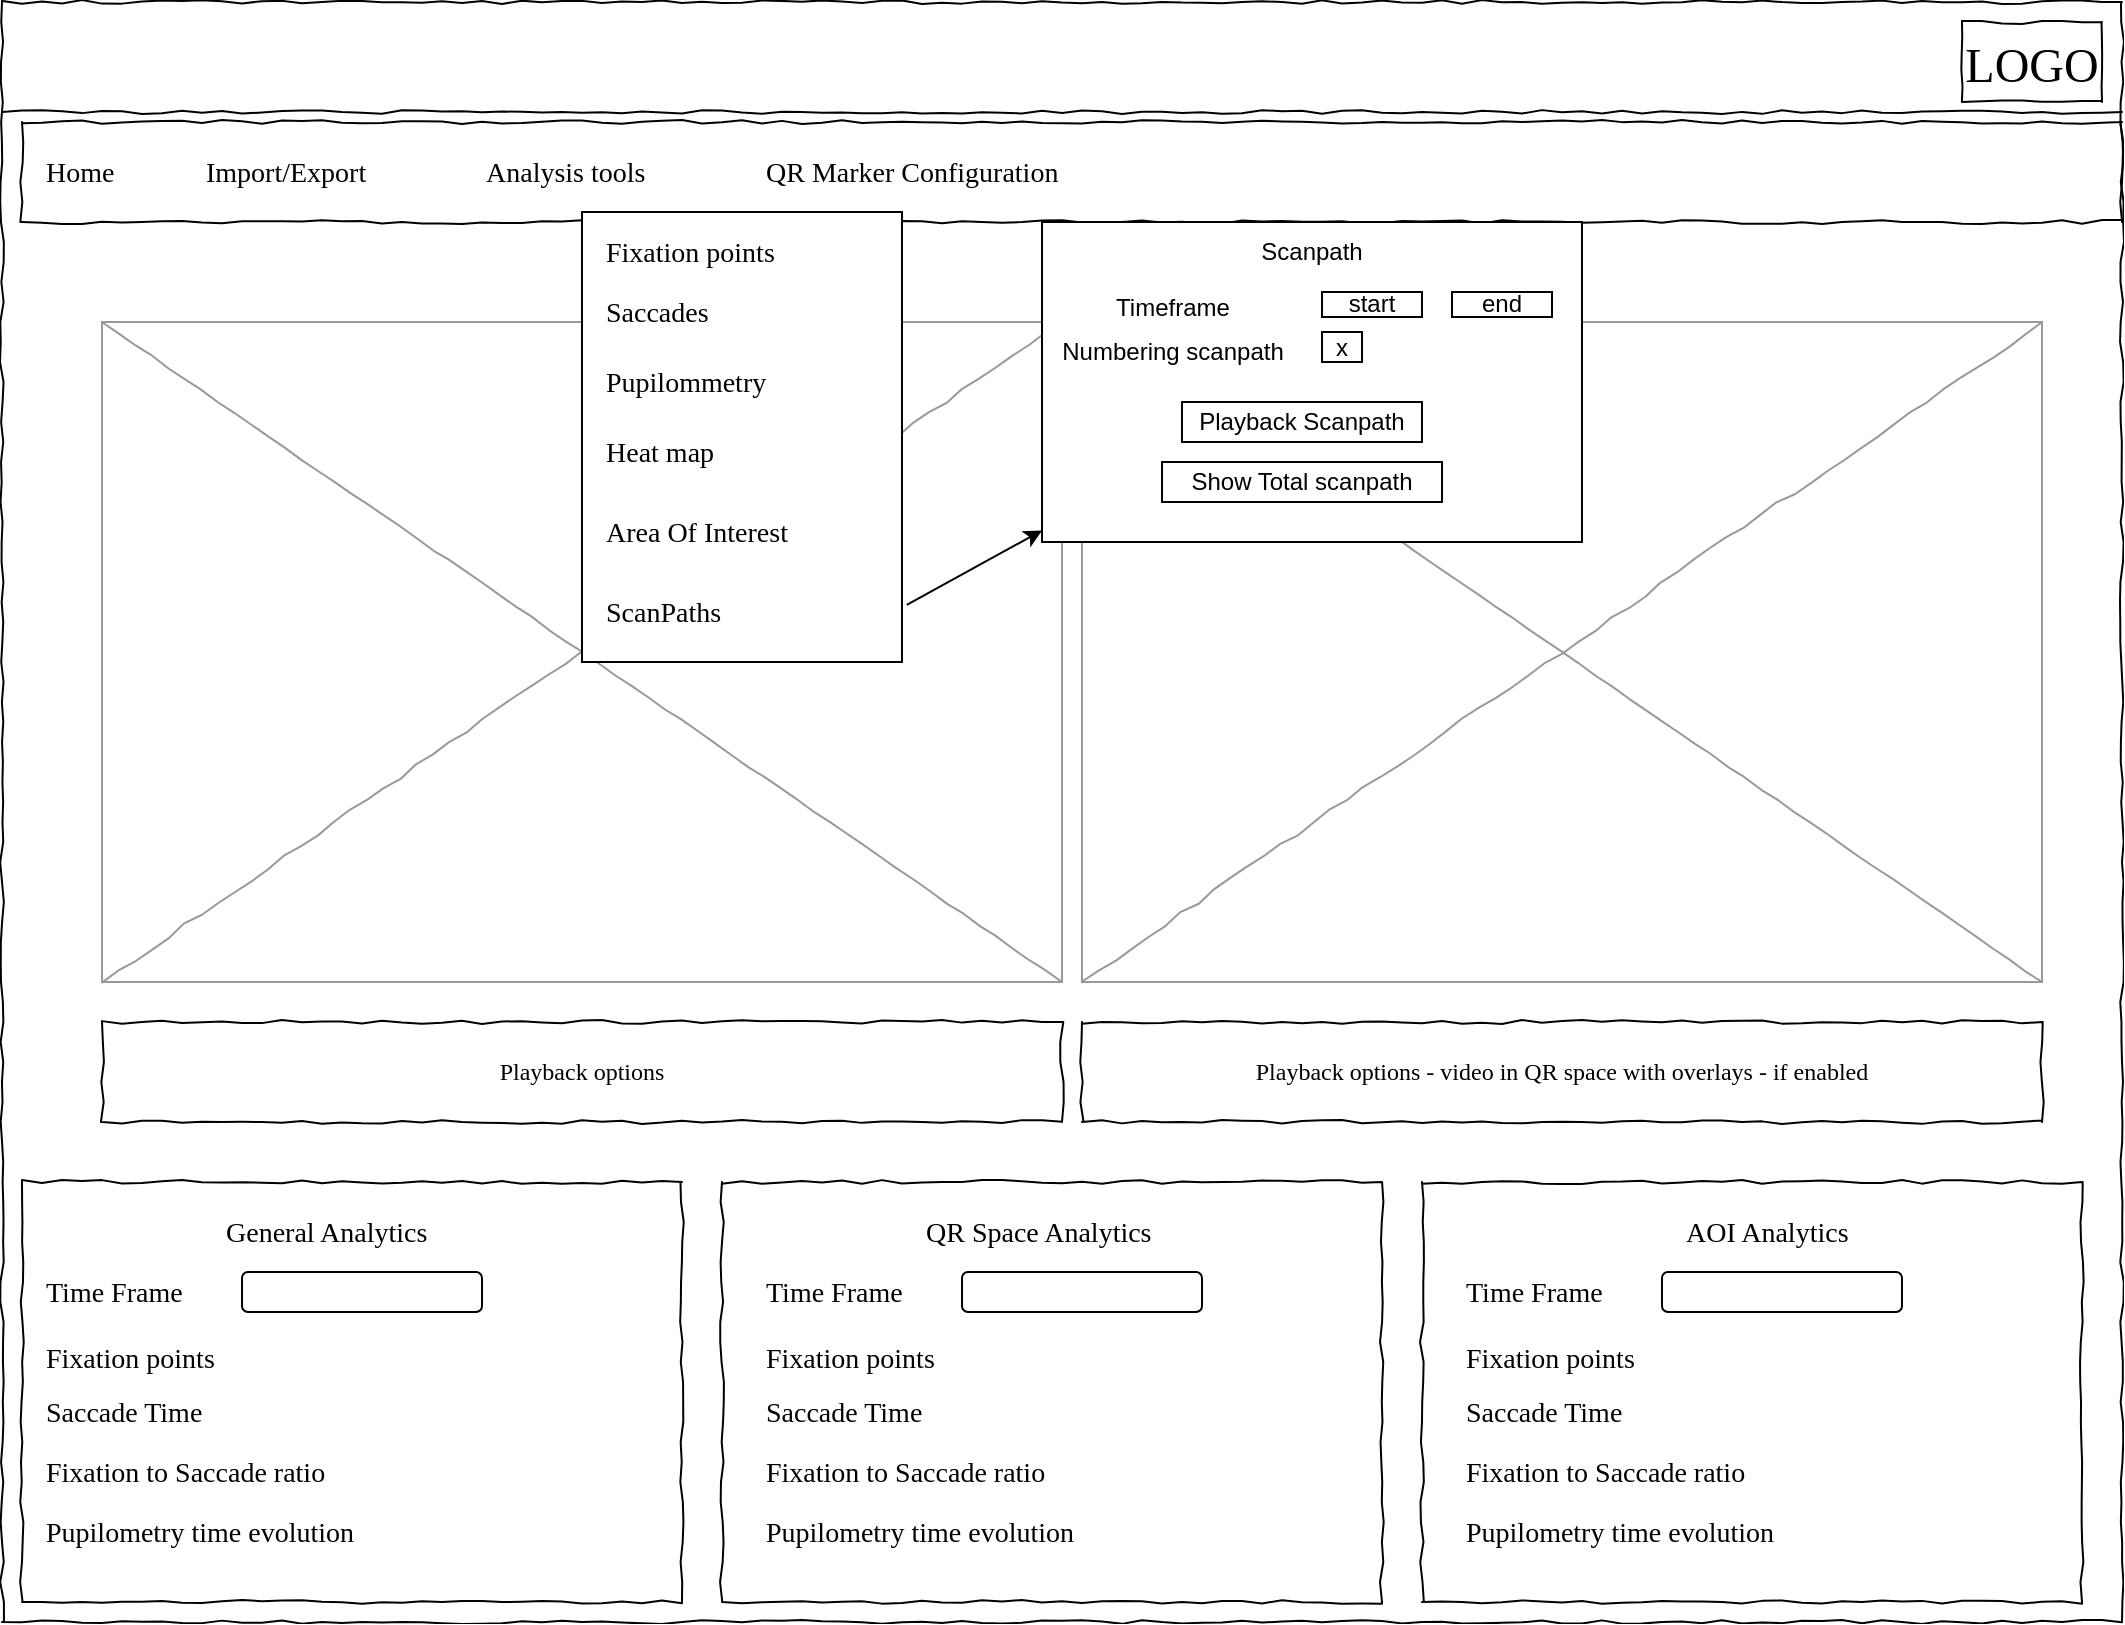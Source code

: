 <mxfile version="21.2.1" type="device">
  <diagram name="Page-1" id="03018318-947c-dd8e-b7a3-06fadd420f32">
    <mxGraphModel dx="691" dy="401" grid="1" gridSize="10" guides="1" tooltips="1" connect="1" arrows="1" fold="1" page="1" pageScale="1" pageWidth="1100" pageHeight="850" background="#ffffff" math="0" shadow="0">
      <root>
        <mxCell id="0" />
        <mxCell id="1" parent="0" />
        <mxCell id="677b7b8949515195-1" value="" style="whiteSpace=wrap;html=1;rounded=0;shadow=0;labelBackgroundColor=none;strokeColor=#000000;strokeWidth=1;fillColor=none;fontFamily=Verdana;fontSize=12;fontColor=#000000;align=center;comic=1;" parent="1" vertex="1">
          <mxGeometry x="20" y="20" width="1060" height="810" as="geometry" />
        </mxCell>
        <mxCell id="677b7b8949515195-2" value="&lt;font style=&quot;font-size: 24px;&quot;&gt;LOGO&lt;/font&gt;" style="whiteSpace=wrap;html=1;rounded=0;shadow=0;labelBackgroundColor=none;strokeWidth=1;fontFamily=Verdana;fontSize=28;align=center;comic=1;" parent="1" vertex="1">
          <mxGeometry x="1000" y="30" width="70" height="40" as="geometry" />
        </mxCell>
        <mxCell id="677b7b8949515195-8" value="" style="whiteSpace=wrap;html=1;rounded=0;shadow=0;labelBackgroundColor=none;strokeWidth=1;fillColor=none;fontFamily=Verdana;fontSize=12;align=center;comic=1;" parent="1" vertex="1">
          <mxGeometry x="30" y="610" width="330" height="210" as="geometry" />
        </mxCell>
        <mxCell id="677b7b8949515195-9" value="" style="line;strokeWidth=1;html=1;rounded=0;shadow=0;labelBackgroundColor=none;fillColor=none;fontFamily=Verdana;fontSize=14;fontColor=#000000;align=center;comic=1;" parent="1" vertex="1">
          <mxGeometry x="20" y="70" width="1060" height="10" as="geometry" />
        </mxCell>
        <mxCell id="677b7b8949515195-10" value="" style="whiteSpace=wrap;html=1;rounded=0;shadow=0;labelBackgroundColor=none;strokeWidth=1;fillColor=none;fontFamily=Verdana;fontSize=12;align=center;comic=1;" parent="1" vertex="1">
          <mxGeometry x="30" y="80" width="1050" height="50" as="geometry" />
        </mxCell>
        <mxCell id="677b7b8949515195-11" value="Home" style="text;html=1;points=[];align=left;verticalAlign=top;spacingTop=-4;fontSize=14;fontFamily=Verdana" parent="1" vertex="1">
          <mxGeometry x="40" y="95" width="60" height="15" as="geometry" />
        </mxCell>
        <mxCell id="677b7b8949515195-12" value="Import/Export" style="text;html=1;points=[];align=left;verticalAlign=top;spacingTop=-4;fontSize=14;fontFamily=Verdana" parent="1" vertex="1">
          <mxGeometry x="120" y="95" width="60" height="20" as="geometry" />
        </mxCell>
        <mxCell id="677b7b8949515195-13" value="Analysis tools" style="text;html=1;points=[];align=left;verticalAlign=top;spacingTop=-4;fontSize=14;fontFamily=Verdana" parent="1" vertex="1">
          <mxGeometry x="260" y="95" width="60" height="20" as="geometry" />
        </mxCell>
        <mxCell id="677b7b8949515195-14" value="QR Marker Configuration&amp;nbsp;" style="text;html=1;points=[];align=left;verticalAlign=top;spacingTop=-4;fontSize=14;fontFamily=Verdana" parent="1" vertex="1">
          <mxGeometry x="400" y="95" width="60" height="20" as="geometry" />
        </mxCell>
        <mxCell id="677b7b8949515195-16" value="" style="verticalLabelPosition=bottom;shadow=0;dashed=0;align=center;html=1;verticalAlign=top;strokeWidth=1;shape=mxgraph.mockup.graphics.simpleIcon;strokeColor=#999999;rounded=0;labelBackgroundColor=none;fontFamily=Verdana;fontSize=14;fontColor=#000000;comic=1;" parent="1" vertex="1">
          <mxGeometry x="70" y="180" width="480" height="330" as="geometry" />
        </mxCell>
        <mxCell id="qwBX4drv_svDkVCXMGxv-3" value="Playback options" style="whiteSpace=wrap;html=1;rounded=0;shadow=0;labelBackgroundColor=none;strokeWidth=1;fillColor=none;fontFamily=Verdana;fontSize=12;align=center;comic=1;" parent="1" vertex="1">
          <mxGeometry x="70" y="530" width="480" height="50" as="geometry" />
        </mxCell>
        <mxCell id="qwBX4drv_svDkVCXMGxv-4" value="General Analytics&amp;nbsp;" style="text;html=1;points=[];align=left;verticalAlign=top;spacingTop=-4;fontSize=14;fontFamily=Verdana" parent="1" vertex="1">
          <mxGeometry x="130" y="625" width="60" height="15" as="geometry" />
        </mxCell>
        <mxCell id="qwBX4drv_svDkVCXMGxv-5" value="Time Frame&amp;nbsp;" style="text;html=1;points=[];align=left;verticalAlign=top;spacingTop=-4;fontSize=14;fontFamily=Verdana" parent="1" vertex="1">
          <mxGeometry x="40" y="655" width="60" height="15" as="geometry" />
        </mxCell>
        <mxCell id="qwBX4drv_svDkVCXMGxv-7" value="Fixation points&amp;nbsp;" style="text;html=1;points=[];align=left;verticalAlign=top;spacingTop=-4;fontSize=14;fontFamily=Verdana" parent="1" vertex="1">
          <mxGeometry x="40" y="687.5" width="60" height="15" as="geometry" />
        </mxCell>
        <mxCell id="qwBX4drv_svDkVCXMGxv-8" value="Saccade Time" style="text;html=1;points=[];align=left;verticalAlign=top;spacingTop=-4;fontSize=14;fontFamily=Verdana" parent="1" vertex="1">
          <mxGeometry x="40" y="715" width="60" height="15" as="geometry" />
        </mxCell>
        <mxCell id="qwBX4drv_svDkVCXMGxv-9" value="Fixation to Saccade ratio" style="text;html=1;points=[];align=left;verticalAlign=top;spacingTop=-4;fontSize=14;fontFamily=Verdana" parent="1" vertex="1">
          <mxGeometry x="40" y="745" width="60" height="15" as="geometry" />
        </mxCell>
        <mxCell id="qwBX4drv_svDkVCXMGxv-10" value="" style="rounded=1;whiteSpace=wrap;html=1;" parent="1" vertex="1">
          <mxGeometry x="140" y="655" width="120" height="20" as="geometry" />
        </mxCell>
        <mxCell id="qwBX4drv_svDkVCXMGxv-11" value="" style="whiteSpace=wrap;html=1;rounded=0;shadow=0;labelBackgroundColor=none;strokeWidth=1;fillColor=none;fontFamily=Verdana;fontSize=12;align=center;comic=1;" parent="1" vertex="1">
          <mxGeometry x="380" y="610" width="330" height="210" as="geometry" />
        </mxCell>
        <mxCell id="qwBX4drv_svDkVCXMGxv-19" value="QR Space Analytics" style="text;html=1;points=[];align=left;verticalAlign=top;spacingTop=-4;fontSize=14;fontFamily=Verdana" parent="1" vertex="1">
          <mxGeometry x="480" y="625" width="60" height="15" as="geometry" />
        </mxCell>
        <mxCell id="qwBX4drv_svDkVCXMGxv-20" value="Time Frame&amp;nbsp;" style="text;html=1;points=[];align=left;verticalAlign=top;spacingTop=-4;fontSize=14;fontFamily=Verdana" parent="1" vertex="1">
          <mxGeometry x="400" y="655" width="60" height="15" as="geometry" />
        </mxCell>
        <mxCell id="qwBX4drv_svDkVCXMGxv-21" value="Fixation points&amp;nbsp;" style="text;html=1;points=[];align=left;verticalAlign=top;spacingTop=-4;fontSize=14;fontFamily=Verdana" parent="1" vertex="1">
          <mxGeometry x="400" y="687.5" width="60" height="15" as="geometry" />
        </mxCell>
        <mxCell id="qwBX4drv_svDkVCXMGxv-22" value="Saccade Time" style="text;html=1;points=[];align=left;verticalAlign=top;spacingTop=-4;fontSize=14;fontFamily=Verdana" parent="1" vertex="1">
          <mxGeometry x="400" y="715" width="60" height="15" as="geometry" />
        </mxCell>
        <mxCell id="qwBX4drv_svDkVCXMGxv-23" value="Fixation to Saccade ratio" style="text;html=1;points=[];align=left;verticalAlign=top;spacingTop=-4;fontSize=14;fontFamily=Verdana" parent="1" vertex="1">
          <mxGeometry x="400" y="745" width="60" height="15" as="geometry" />
        </mxCell>
        <mxCell id="qwBX4drv_svDkVCXMGxv-24" value="" style="rounded=1;whiteSpace=wrap;html=1;" parent="1" vertex="1">
          <mxGeometry x="500" y="655" width="120" height="20" as="geometry" />
        </mxCell>
        <mxCell id="qwBX4drv_svDkVCXMGxv-25" value="" style="whiteSpace=wrap;html=1;rounded=0;shadow=0;labelBackgroundColor=none;strokeWidth=1;fillColor=none;fontFamily=Verdana;fontSize=12;align=center;comic=1;" parent="1" vertex="1">
          <mxGeometry x="730" y="610" width="330" height="210" as="geometry" />
        </mxCell>
        <mxCell id="qwBX4drv_svDkVCXMGxv-26" value="AOI Analytics" style="text;html=1;points=[];align=left;verticalAlign=top;spacingTop=-4;fontSize=14;fontFamily=Verdana" parent="1" vertex="1">
          <mxGeometry x="860" y="625" width="60" height="15" as="geometry" />
        </mxCell>
        <mxCell id="qwBX4drv_svDkVCXMGxv-27" value="Time Frame&amp;nbsp;" style="text;html=1;points=[];align=left;verticalAlign=top;spacingTop=-4;fontSize=14;fontFamily=Verdana" parent="1" vertex="1">
          <mxGeometry x="750" y="655" width="60" height="15" as="geometry" />
        </mxCell>
        <mxCell id="qwBX4drv_svDkVCXMGxv-28" value="Fixation points&amp;nbsp;" style="text;html=1;points=[];align=left;verticalAlign=top;spacingTop=-4;fontSize=14;fontFamily=Verdana" parent="1" vertex="1">
          <mxGeometry x="750" y="687.5" width="60" height="15" as="geometry" />
        </mxCell>
        <mxCell id="qwBX4drv_svDkVCXMGxv-29" value="Saccade Time" style="text;html=1;points=[];align=left;verticalAlign=top;spacingTop=-4;fontSize=14;fontFamily=Verdana" parent="1" vertex="1">
          <mxGeometry x="750" y="715" width="60" height="15" as="geometry" />
        </mxCell>
        <mxCell id="qwBX4drv_svDkVCXMGxv-30" value="Fixation to Saccade ratio" style="text;html=1;points=[];align=left;verticalAlign=top;spacingTop=-4;fontSize=14;fontFamily=Verdana" parent="1" vertex="1">
          <mxGeometry x="750" y="745" width="60" height="15" as="geometry" />
        </mxCell>
        <mxCell id="qwBX4drv_svDkVCXMGxv-31" value="" style="rounded=1;whiteSpace=wrap;html=1;" parent="1" vertex="1">
          <mxGeometry x="850" y="655" width="120" height="20" as="geometry" />
        </mxCell>
        <mxCell id="qwBX4drv_svDkVCXMGxv-34" value="Pupilometry time evolution" style="text;html=1;points=[];align=left;verticalAlign=top;spacingTop=-4;fontSize=14;fontFamily=Verdana" parent="1" vertex="1">
          <mxGeometry x="40" y="775" width="60" height="15" as="geometry" />
        </mxCell>
        <mxCell id="qwBX4drv_svDkVCXMGxv-36" value="Pupilometry time evolution" style="text;html=1;points=[];align=left;verticalAlign=top;spacingTop=-4;fontSize=14;fontFamily=Verdana" parent="1" vertex="1">
          <mxGeometry x="400" y="775" width="60" height="15" as="geometry" />
        </mxCell>
        <mxCell id="qwBX4drv_svDkVCXMGxv-37" value="Pupilometry time evolution" style="text;html=1;points=[];align=left;verticalAlign=top;spacingTop=-4;fontSize=14;fontFamily=Verdana" parent="1" vertex="1">
          <mxGeometry x="750" y="775" width="60" height="15" as="geometry" />
        </mxCell>
        <mxCell id="qwBX4drv_svDkVCXMGxv-38" value="" style="verticalLabelPosition=bottom;shadow=0;dashed=0;align=center;html=1;verticalAlign=top;strokeWidth=1;shape=mxgraph.mockup.graphics.simpleIcon;strokeColor=#999999;rounded=0;labelBackgroundColor=none;fontFamily=Verdana;fontSize=14;fontColor=#000000;comic=1;" parent="1" vertex="1">
          <mxGeometry x="560" y="180" width="480" height="330" as="geometry" />
        </mxCell>
        <mxCell id="qwBX4drv_svDkVCXMGxv-39" value="Playback options - video in QR space with overlays - if enabled" style="whiteSpace=wrap;html=1;rounded=0;shadow=0;labelBackgroundColor=none;strokeWidth=1;fillColor=none;fontFamily=Verdana;fontSize=12;align=center;comic=1;" parent="1" vertex="1">
          <mxGeometry x="560" y="530" width="480" height="50" as="geometry" />
        </mxCell>
        <mxCell id="qwBX4drv_svDkVCXMGxv-40" value="" style="rounded=0;whiteSpace=wrap;html=1;" parent="1" vertex="1">
          <mxGeometry x="310" y="125" width="160" height="225" as="geometry" />
        </mxCell>
        <mxCell id="qwBX4drv_svDkVCXMGxv-41" value="Fixation points" style="text;html=1;points=[];align=left;verticalAlign=top;spacingTop=-4;fontSize=14;fontFamily=Verdana" parent="1" vertex="1">
          <mxGeometry x="320" y="135" width="60" height="15" as="geometry" />
        </mxCell>
        <mxCell id="qwBX4drv_svDkVCXMGxv-42" value="Saccades" style="text;html=1;points=[];align=left;verticalAlign=top;spacingTop=-4;fontSize=14;fontFamily=Verdana" parent="1" vertex="1">
          <mxGeometry x="320" y="165" width="60" height="15" as="geometry" />
        </mxCell>
        <mxCell id="qwBX4drv_svDkVCXMGxv-43" value="Pupilommetry" style="text;html=1;points=[];align=left;verticalAlign=top;spacingTop=-4;fontSize=14;fontFamily=Verdana" parent="1" vertex="1">
          <mxGeometry x="320" y="200" width="60" height="15" as="geometry" />
        </mxCell>
        <mxCell id="qwBX4drv_svDkVCXMGxv-44" value="Heat map" style="text;html=1;points=[];align=left;verticalAlign=top;spacingTop=-4;fontSize=14;fontFamily=Verdana" parent="1" vertex="1">
          <mxGeometry x="320" y="235" width="60" height="15" as="geometry" />
        </mxCell>
        <mxCell id="qwBX4drv_svDkVCXMGxv-45" value="Area Of Interest" style="text;html=1;points=[];align=left;verticalAlign=top;spacingTop=-4;fontSize=14;fontFamily=Verdana" parent="1" vertex="1">
          <mxGeometry x="320" y="275" width="120" height="40" as="geometry" />
        </mxCell>
        <mxCell id="qwBX4drv_svDkVCXMGxv-46" value="ScanPaths" style="text;html=1;points=[];align=left;verticalAlign=top;spacingTop=-4;fontSize=14;fontFamily=Verdana" parent="1" vertex="1">
          <mxGeometry x="320" y="315" width="60" height="15" as="geometry" />
        </mxCell>
        <mxCell id="DGjHxEZLVoVTAHSdxR3i-1" value="" style="rounded=0;whiteSpace=wrap;html=1;" vertex="1" parent="1">
          <mxGeometry x="540" y="130" width="270" height="160" as="geometry" />
        </mxCell>
        <mxCell id="DGjHxEZLVoVTAHSdxR3i-3" value="Scanpath" style="text;html=1;strokeColor=none;fillColor=none;align=center;verticalAlign=middle;whiteSpace=wrap;rounded=0;" vertex="1" parent="1">
          <mxGeometry x="600" y="130" width="150" height="30" as="geometry" />
        </mxCell>
        <mxCell id="DGjHxEZLVoVTAHSdxR3i-5" value="Numbering scanpath" style="text;html=1;align=center;verticalAlign=middle;resizable=0;points=[];autosize=1;strokeColor=none;fillColor=none;" vertex="1" parent="1">
          <mxGeometry x="540" y="180" width="130" height="30" as="geometry" />
        </mxCell>
        <mxCell id="DGjHxEZLVoVTAHSdxR3i-6" value="Playback Scanpath" style="rounded=0;whiteSpace=wrap;html=1;" vertex="1" parent="1">
          <mxGeometry x="610" y="220" width="120" height="20" as="geometry" />
        </mxCell>
        <mxCell id="DGjHxEZLVoVTAHSdxR3i-7" value="x" style="rounded=0;whiteSpace=wrap;html=1;" vertex="1" parent="1">
          <mxGeometry x="680" y="185" width="20" height="15" as="geometry" />
        </mxCell>
        <mxCell id="DGjHxEZLVoVTAHSdxR3i-9" value="" style="endArrow=classic;html=1;rounded=0;exitX=1.015;exitY=0.873;exitDx=0;exitDy=0;exitPerimeter=0;" edge="1" parent="1" source="qwBX4drv_svDkVCXMGxv-40" target="DGjHxEZLVoVTAHSdxR3i-1">
          <mxGeometry width="50" height="50" relative="1" as="geometry">
            <mxPoint x="550" y="280" as="sourcePoint" />
            <mxPoint x="600" y="230" as="targetPoint" />
          </mxGeometry>
        </mxCell>
        <mxCell id="DGjHxEZLVoVTAHSdxR3i-19" value="Timeframe" style="text;html=1;align=center;verticalAlign=middle;resizable=0;points=[];autosize=1;strokeColor=none;fillColor=none;" vertex="1" parent="1">
          <mxGeometry x="565" y="157.5" width="80" height="30" as="geometry" />
        </mxCell>
        <mxCell id="DGjHxEZLVoVTAHSdxR3i-20" value="start" style="rounded=0;whiteSpace=wrap;html=1;" vertex="1" parent="1">
          <mxGeometry x="680" y="165" width="50" height="12.5" as="geometry" />
        </mxCell>
        <mxCell id="DGjHxEZLVoVTAHSdxR3i-21" value="end" style="rounded=0;whiteSpace=wrap;html=1;" vertex="1" parent="1">
          <mxGeometry x="745" y="165" width="50" height="12.5" as="geometry" />
        </mxCell>
        <mxCell id="DGjHxEZLVoVTAHSdxR3i-22" value="Show Total scanpath" style="rounded=0;whiteSpace=wrap;html=1;" vertex="1" parent="1">
          <mxGeometry x="600" y="250" width="140" height="20" as="geometry" />
        </mxCell>
      </root>
    </mxGraphModel>
  </diagram>
</mxfile>
